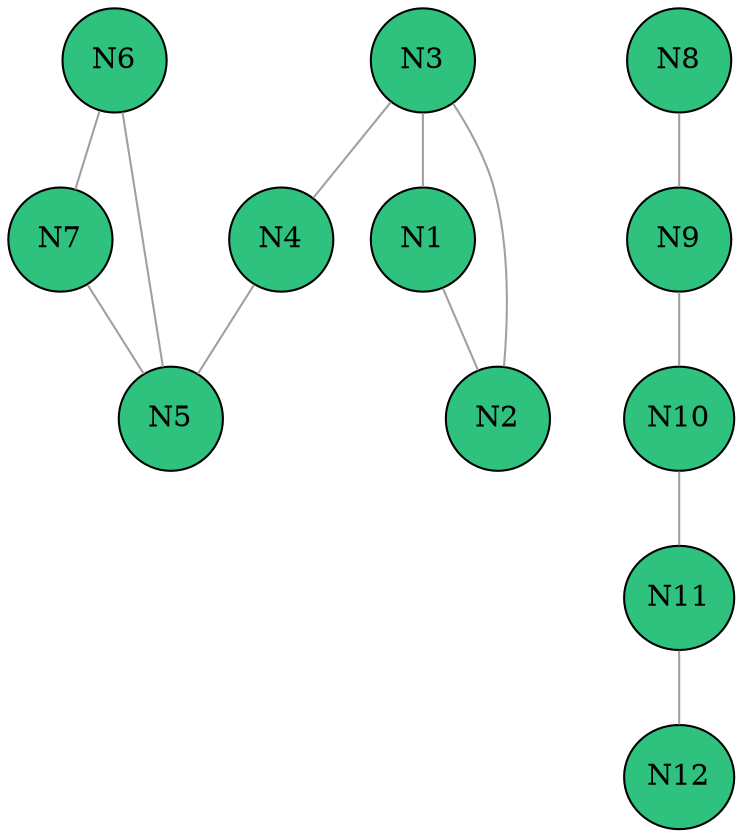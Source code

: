 digraph "graph0"
{

bgcolor = "#ffffff"

node [
class = "node"
,fillcolor = "#2ec27e",style = "filled"
,width = "0.694444",height = "0.694444"
,shape = "ellipse"
,color = "#000000"
,penwidth = "1"
,"_vis_" = "label|id"
];


"N6" [
pos = "3.81944,-0.347222!"
]

"N3" [
pos = "-0.694444,-1.38889!"
]

"N10" [
pos = "0.861111,-4.51389!"
]

"N9" [
pos = "-0.652778,-4.51389!"
]

"N11" [
pos = "2.34722,-4.51389!"
]

"N1" [
pos = "-1.38889,-0.347222!"
]

"N4" [
pos = "1.13889,-1.38889!"
]

"N2" [
pos = "-2.08333,-1.38889!"
]

"N7" [
pos = "4.51389,-1.38889!"
]

"N8" [
pos = "-2.08333,-4.51389!"
]

"N12" [
pos = "3.83333,-4.51389!"
]

"N5" [
pos = "3.125,-1.38889!"
]



edge [
class = "edge"
,dir=none
,weight = "1"
,penwidth = "1"
,"_vis_" = "label"
,"color" = "#a0a0a4"
,"style" = "solid"
];


"N1" -> "N2" [id = "E1"
];

"N3" -> "N4" [id = "E4"
];

"N2" -> "N3" [id = "E2"
];

"N7" -> "N5" [id = "E8"
];

"N11" -> "N12" [id = "E12"
];

"N9" -> "N10" [id = "E10"
];

"N6" -> "N7" [id = "E7"
];

"N5" -> "N6" [id = "E6"
];

"N8" -> "N9" [id = "E9"
];

"N10" -> "N11" [id = "E11"
];

"N3" -> "N1" [id = "E3"
];

"N4" -> "N5" [id = "E5"
];


}
